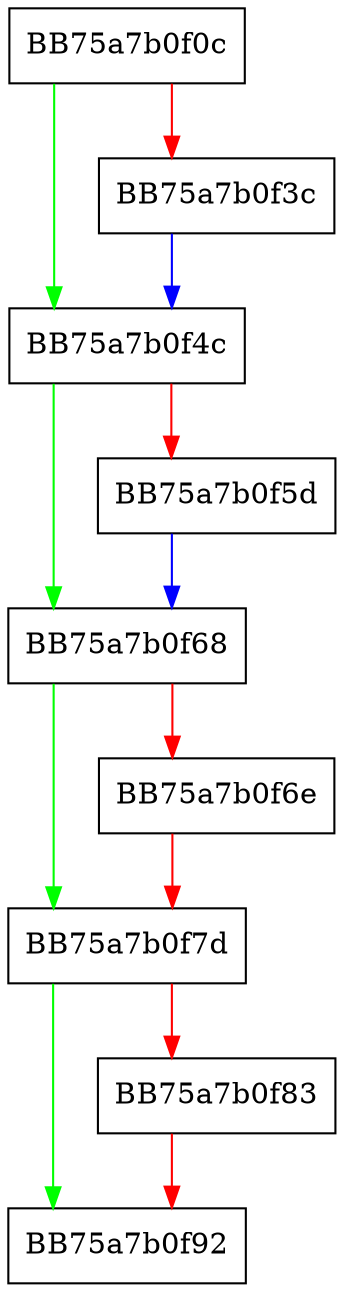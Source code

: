 digraph _chsize_nolock {
  node [shape="box"];
  graph [splines=ortho];
  BB75a7b0f0c -> BB75a7b0f4c [color="green"];
  BB75a7b0f0c -> BB75a7b0f3c [color="red"];
  BB75a7b0f3c -> BB75a7b0f4c [color="blue"];
  BB75a7b0f4c -> BB75a7b0f68 [color="green"];
  BB75a7b0f4c -> BB75a7b0f5d [color="red"];
  BB75a7b0f5d -> BB75a7b0f68 [color="blue"];
  BB75a7b0f68 -> BB75a7b0f7d [color="green"];
  BB75a7b0f68 -> BB75a7b0f6e [color="red"];
  BB75a7b0f6e -> BB75a7b0f7d [color="red"];
  BB75a7b0f7d -> BB75a7b0f92 [color="green"];
  BB75a7b0f7d -> BB75a7b0f83 [color="red"];
  BB75a7b0f83 -> BB75a7b0f92 [color="red"];
}
